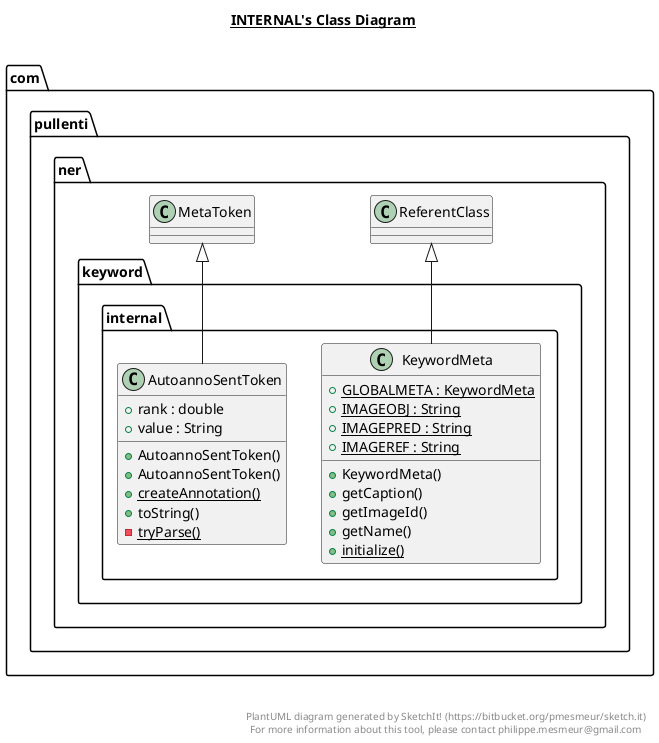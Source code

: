 @startuml

title __INTERNAL's Class Diagram__\n

  namespace com.pullenti.ner {
    namespace keyword {
      namespace internal {
        class com.pullenti.ner.keyword.internal.AutoannoSentToken {
            + rank : double
            + value : String
            + AutoannoSentToken()
            + AutoannoSentToken()
            {static} + createAnnotation()
            + toString()
            {static} - tryParse()
        }
      }
    }
  }
  

  namespace com.pullenti.ner {
    namespace keyword {
      namespace internal {
        class com.pullenti.ner.keyword.internal.KeywordMeta {
            {static} + GLOBALMETA : KeywordMeta
            {static} + IMAGEOBJ : String
            {static} + IMAGEPRED : String
            {static} + IMAGEREF : String
            + KeywordMeta()
            + getCaption()
            + getImageId()
            + getName()
            {static} + initialize()
        }
      }
    }
  }
  

  com.pullenti.ner.keyword.internal.AutoannoSentToken -up-|> com.pullenti.ner.MetaToken
  com.pullenti.ner.keyword.internal.KeywordMeta -up-|> com.pullenti.ner.ReferentClass


right footer


PlantUML diagram generated by SketchIt! (https://bitbucket.org/pmesmeur/sketch.it)
For more information about this tool, please contact philippe.mesmeur@gmail.com
endfooter

@enduml
